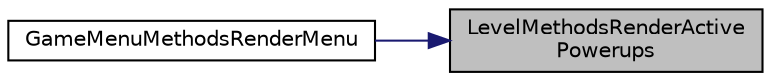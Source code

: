 digraph "LevelMethodsRenderActivePowerups"
{
 // LATEX_PDF_SIZE
  edge [fontname="Helvetica",fontsize="10",labelfontname="Helvetica",labelfontsize="10"];
  node [fontname="Helvetica",fontsize="10",shape=record];
  rankdir="RL";
  Node1 [label="LevelMethodsRenderActive\lPowerups",height=0.2,width=0.4,color="black", fillcolor="grey75", style="filled", fontcolor="black",tooltip="Animates and renders the power ups to the screen"];
  Node1 -> Node2 [dir="back",color="midnightblue",fontsize="10",style="solid",fontname="Helvetica"];
  Node2 [label="GameMenuMethodsRenderMenu",height=0.2,width=0.4,color="black", fillcolor="white", style="filled",URL="$_game_menu_methods_8cpp.html#a6f3d4af6b7101a2d98f2c246a317b218",tooltip=" "];
}
